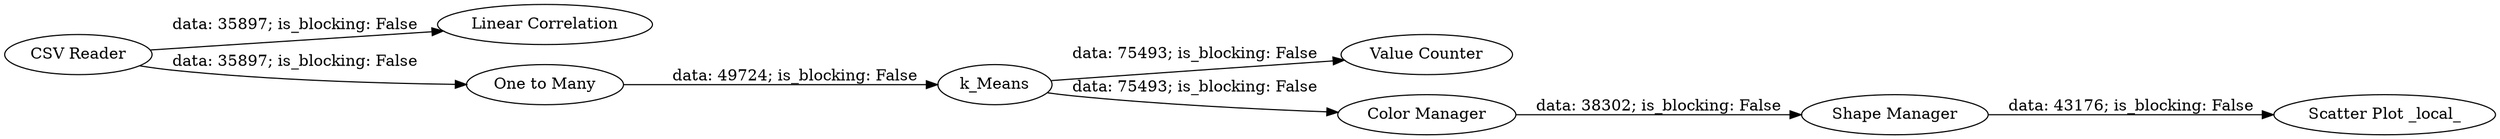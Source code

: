 digraph {
	"-7356118141680417114_4" [label="Linear Correlation"]
	"-7356118141680417114_116" [label="Shape Manager"]
	"-7356118141680417114_119" [label="CSV Reader"]
	"-7356118141680417114_117" [label="Scatter Plot _local_"]
	"-7356118141680417114_121" [label="One to Many"]
	"-7356118141680417114_120" [label=k_Means]
	"-7356118141680417114_10" [label="Value Counter"]
	"-7356118141680417114_115" [label="Color Manager"]
	"-7356118141680417114_115" -> "-7356118141680417114_116" [label="data: 38302; is_blocking: False"]
	"-7356118141680417114_119" -> "-7356118141680417114_4" [label="data: 35897; is_blocking: False"]
	"-7356118141680417114_121" -> "-7356118141680417114_120" [label="data: 49724; is_blocking: False"]
	"-7356118141680417114_120" -> "-7356118141680417114_115" [label="data: 75493; is_blocking: False"]
	"-7356118141680417114_119" -> "-7356118141680417114_121" [label="data: 35897; is_blocking: False"]
	"-7356118141680417114_120" -> "-7356118141680417114_10" [label="data: 75493; is_blocking: False"]
	"-7356118141680417114_116" -> "-7356118141680417114_117" [label="data: 43176; is_blocking: False"]
	rankdir=LR
}
